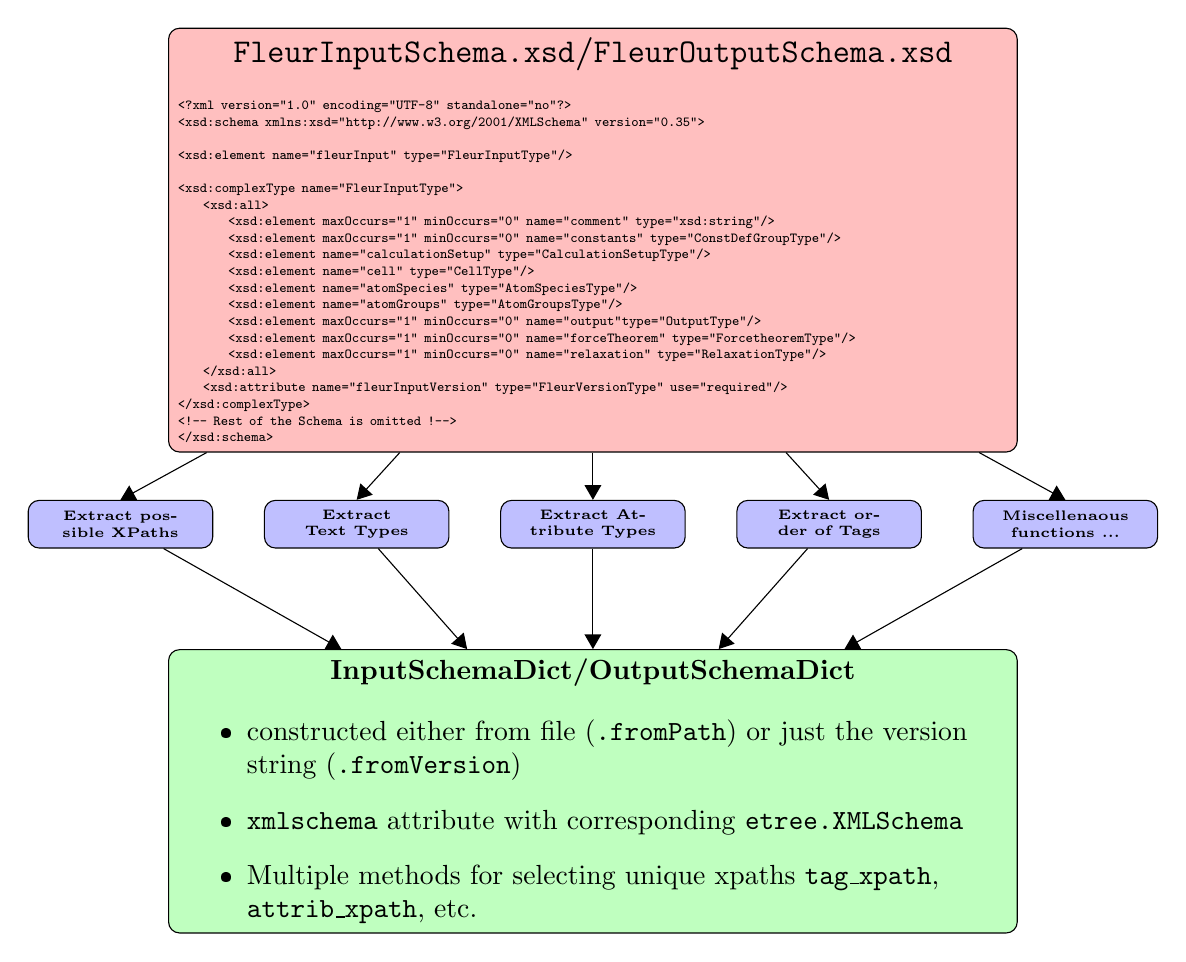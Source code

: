 [
    >=triangle 60,              
    start chain=going below,    
    node distance=6mm and 30mm, 
    every join/.style={norm},
    ]
\tikzset{
  base/.style={draw, on chain, on grid, align=center, minimum height=4ex},
  proc/.style={base, rounded corners, text width=20em},
  large/.style={base, rounded corners, text width=30em},
  test/.style={base, rounded corners, aspect=2, text width=8em},
  small/.style={proc, rounded corners,text width=6em},
  % coord node style is used for placing corners of connecting lines
  coord/.style={coordinate, on chain, on grid, node distance=6mm and 55mm},
  % nmark node style is used for coordinate debugging marks
  nmark/.style={draw, cyan, circle, font={\sffamily\bfseries}},
  % -------------------------------------------------
  % Connector line styles for different parts of the diagram
  norm/.style={->, draw},
  free/.style={->, draw},
  cong/.style={->, draw},
  it/.style={font={\small\itshape}}
}

\node [large, font=\tiny, fill=red!25] (files) {
\large\textbf{\texttt{FleurInputSchema.xsd}/\texttt{FleurOutputSchema.xsd}}\\
\tiny
\begin{verbatim}
<?xml version="1.0" encoding="UTF-8" standalone="no"?>
<xsd:schema xmlns:xsd="http://www.w3.org/2001/XMLSchema" version="0.35">

<xsd:element name="fleurInput" type="FleurInputType"/>

<xsd:complexType name="FleurInputType">
    <xsd:all>
        <xsd:element maxOccurs="1" minOccurs="0" name="comment" type="xsd:string"/>
        <xsd:element maxOccurs="1" minOccurs="0" name="constants" type="ConstDefGroupType"/>
        <xsd:element name="calculationSetup" type="CalculationSetupType"/>
        <xsd:element name="cell" type="CellType"/>
        <xsd:element name="atomSpecies" type="AtomSpeciesType"/>
        <xsd:element name="atomGroups" type="AtomGroupsType"/>
        <xsd:element maxOccurs="1" minOccurs="0" name="output"type="OutputType"/>
        <xsd:element maxOccurs="1" minOccurs="0" name="forceTheorem" type="ForcetheoremType"/>
        <xsd:element maxOccurs="1" minOccurs="0" name="relaxation" type="RelaxationType"/>
    </xsd:all>
    <xsd:attribute name="fleurInputVersion" type="FleurVersionType" use="required"/>
</xsd:complexType>
<!-- Rest of the Schema is omitted !-->
</xsd:schema>
\end{verbatim}
};

\node[small, font=\tiny\bfseries, fill=blue!25, below] (f0) {Extract Attribute Types};
\node[small, font=\tiny\bfseries, fill=blue!25, left= of f0] (f1) {Extract Text Types};
\node[small, font=\tiny\bfseries, fill=blue!25, left= of f1] (f2) {Extract possible XPaths};
\node[small, font=\tiny\bfseries, fill=blue!25, right=of f0] (f3) {Extract order of Tags};
\node[small, font=\tiny\bfseries, fill=blue!25, right= of f3] (fmisc) {Miscellenaous functions ...};
\node[large, fill=green!25, below= 7cm of files] (objects) {
\textbf{InputSchemaDict/OutputSchemaDict}\\
\begin{itemize}
    \item constructed either from file (\texttt{.fromPath}) or just the version string (\texttt{.fromVersion})
    \item \texttt{xmlschema} attribute with corresponding \texttt{etree.XMLSchema}
    \item Multiple methods for selecting unique xpaths \texttt{tag\_xpath}, \texttt{attrib\_xpath}, etc.
\end{itemize}
};

\draw [->,black]  (files) edge (f0.north);
\draw [->,black]  (files) edge (f1.north);
\draw [->,black]  (files) edge (f2.north);
\draw [->,black]  (files) edge (f3.north);
\draw [->,black]  (files) edge (fmisc.north);
\draw [->,black]  (f0) edge (objects);
\draw [->,black]  (f1) edge (objects);
\draw [->,black]  (f2) edge (objects);
\draw [->,black]  (f3) edge (objects);
\draw [->,black]  (fmisc) edge (objects);